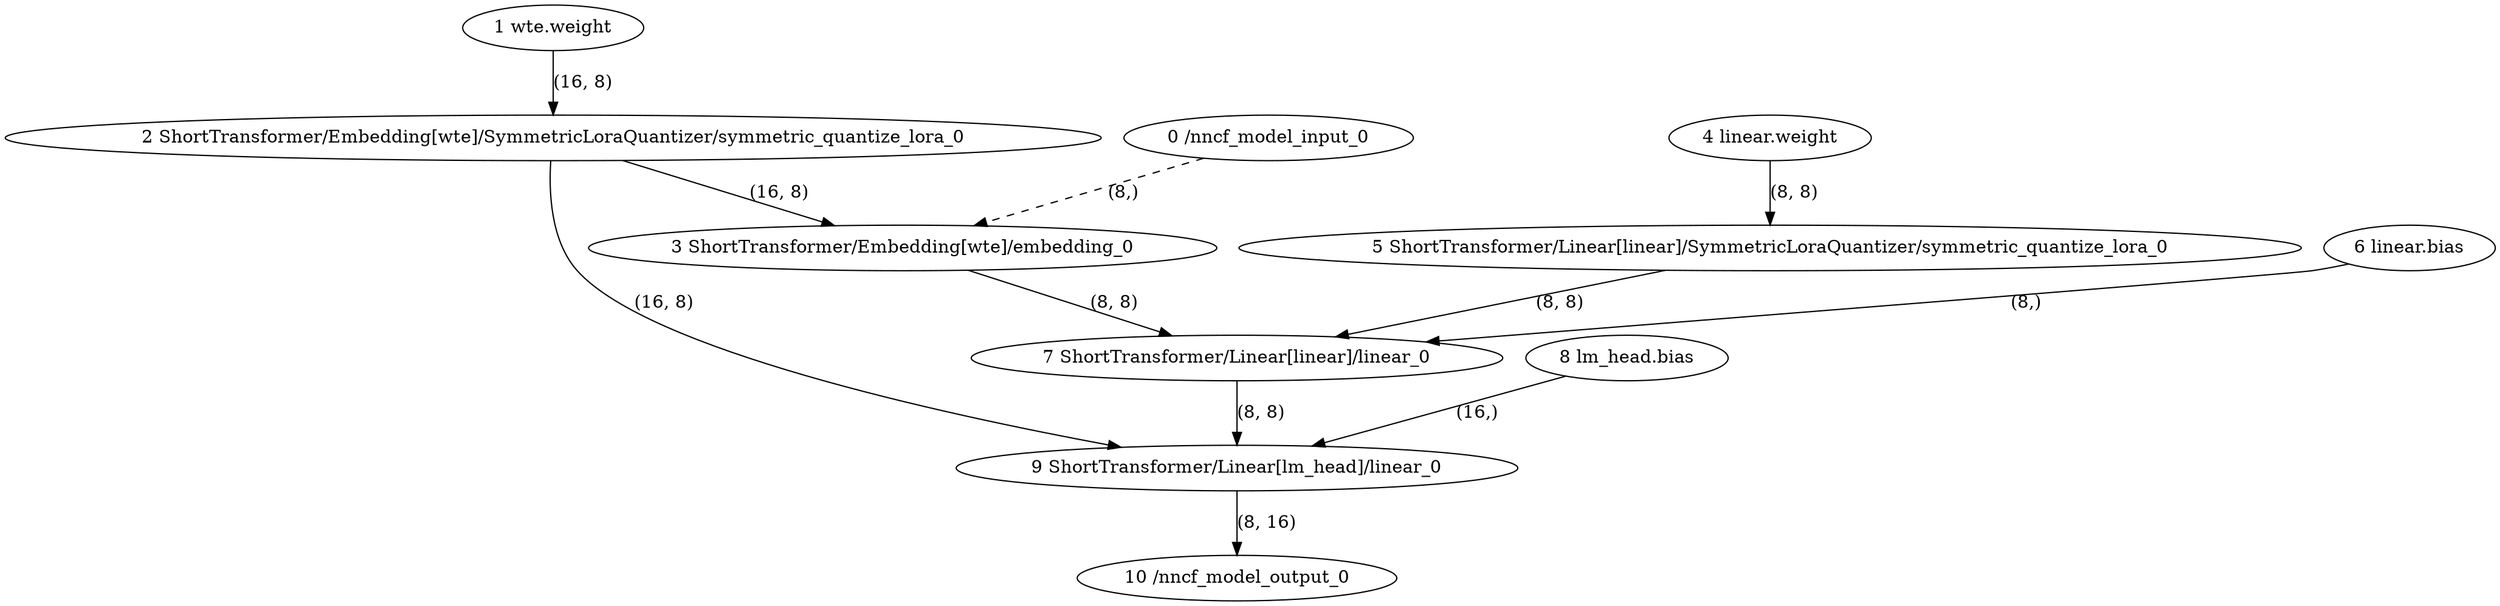 strict digraph {
"0 /nncf_model_input_0" [id=0, type="nncf_model_input"];
"1 wte.weight" [id=1, type="nncf_model_const"];
"2 ShortTransformer/Embedding[wte]/SymmetricLoraQuantizer/symmetric_quantize_lora_0" [id=2, type="symmetric_quantize_lora"];
"3 ShortTransformer/Embedding[wte]/embedding_0" [id=3, type=embedding];
"4 linear.weight" [id=4, type="nncf_model_const"];
"5 ShortTransformer/Linear[linear]/SymmetricLoraQuantizer/symmetric_quantize_lora_0" [id=5, type="symmetric_quantize_lora"];
"6 linear.bias" [id=6, type="nncf_model_const"];
"7 ShortTransformer/Linear[linear]/linear_0" [id=7, type=linear];
"8 lm_head.bias" [id=8, type="nncf_model_const"];
"9 ShortTransformer/Linear[lm_head]/linear_0" [id=9, type=linear];
"10 /nncf_model_output_0" [id=10, type="nncf_model_output"];
"0 /nncf_model_input_0" -> "3 ShortTransformer/Embedding[wte]/embedding_0" [style=dashed, label="(8,)"];
"1 wte.weight" -> "2 ShortTransformer/Embedding[wte]/SymmetricLoraQuantizer/symmetric_quantize_lora_0" [style=solid, label="(16, 8)"];
"2 ShortTransformer/Embedding[wte]/SymmetricLoraQuantizer/symmetric_quantize_lora_0" -> "3 ShortTransformer/Embedding[wte]/embedding_0" [style=solid, label="(16, 8)"];
"2 ShortTransformer/Embedding[wte]/SymmetricLoraQuantizer/symmetric_quantize_lora_0" -> "9 ShortTransformer/Linear[lm_head]/linear_0" [style=solid, label="(16, 8)"];
"3 ShortTransformer/Embedding[wte]/embedding_0" -> "7 ShortTransformer/Linear[linear]/linear_0" [style=solid, label="(8, 8)"];
"4 linear.weight" -> "5 ShortTransformer/Linear[linear]/SymmetricLoraQuantizer/symmetric_quantize_lora_0" [style=solid, label="(8, 8)"];
"5 ShortTransformer/Linear[linear]/SymmetricLoraQuantizer/symmetric_quantize_lora_0" -> "7 ShortTransformer/Linear[linear]/linear_0" [style=solid, label="(8, 8)"];
"6 linear.bias" -> "7 ShortTransformer/Linear[linear]/linear_0" [style=solid, label="(8,)"];
"7 ShortTransformer/Linear[linear]/linear_0" -> "9 ShortTransformer/Linear[lm_head]/linear_0" [style=solid, label="(8, 8)"];
"8 lm_head.bias" -> "9 ShortTransformer/Linear[lm_head]/linear_0" [style=solid, label="(16,)"];
"9 ShortTransformer/Linear[lm_head]/linear_0" -> "10 /nncf_model_output_0" [style=solid, label="(8, 16)"];
}
